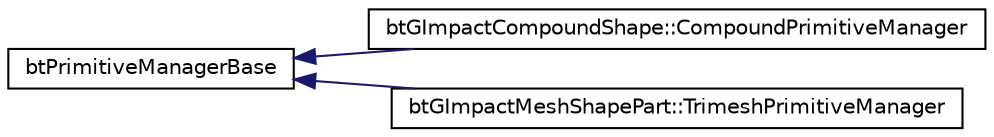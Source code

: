 digraph G
{
  edge [fontname="Helvetica",fontsize="10",labelfontname="Helvetica",labelfontsize="10"];
  node [fontname="Helvetica",fontsize="10",shape=record];
  rankdir=LR;
  Node1 [label="btPrimitiveManagerBase",height=0.2,width=0.4,color="black", fillcolor="white", style="filled",URL="$d5/dc5/classbtPrimitiveManagerBase.html",tooltip="Prototype Base class for primitive classification."];
  Node1 -> Node2 [dir=back,color="midnightblue",fontsize="10",style="solid",fontname="Helvetica"];
  Node2 [label="btGImpactCompoundShape::CompoundPrimitiveManager",height=0.2,width=0.4,color="black", fillcolor="white", style="filled",URL="$de/de1/classbtGImpactCompoundShape_1_1CompoundPrimitiveManager.html",tooltip="compound primitive manager"];
  Node1 -> Node3 [dir=back,color="midnightblue",fontsize="10",style="solid",fontname="Helvetica"];
  Node3 [label="btGImpactMeshShapePart::TrimeshPrimitiveManager",height=0.2,width=0.4,color="black", fillcolor="white", style="filled",URL="$d8/ddb/classbtGImpactMeshShapePart_1_1TrimeshPrimitiveManager.html",tooltip="Trimesh primitive manager."];
}
